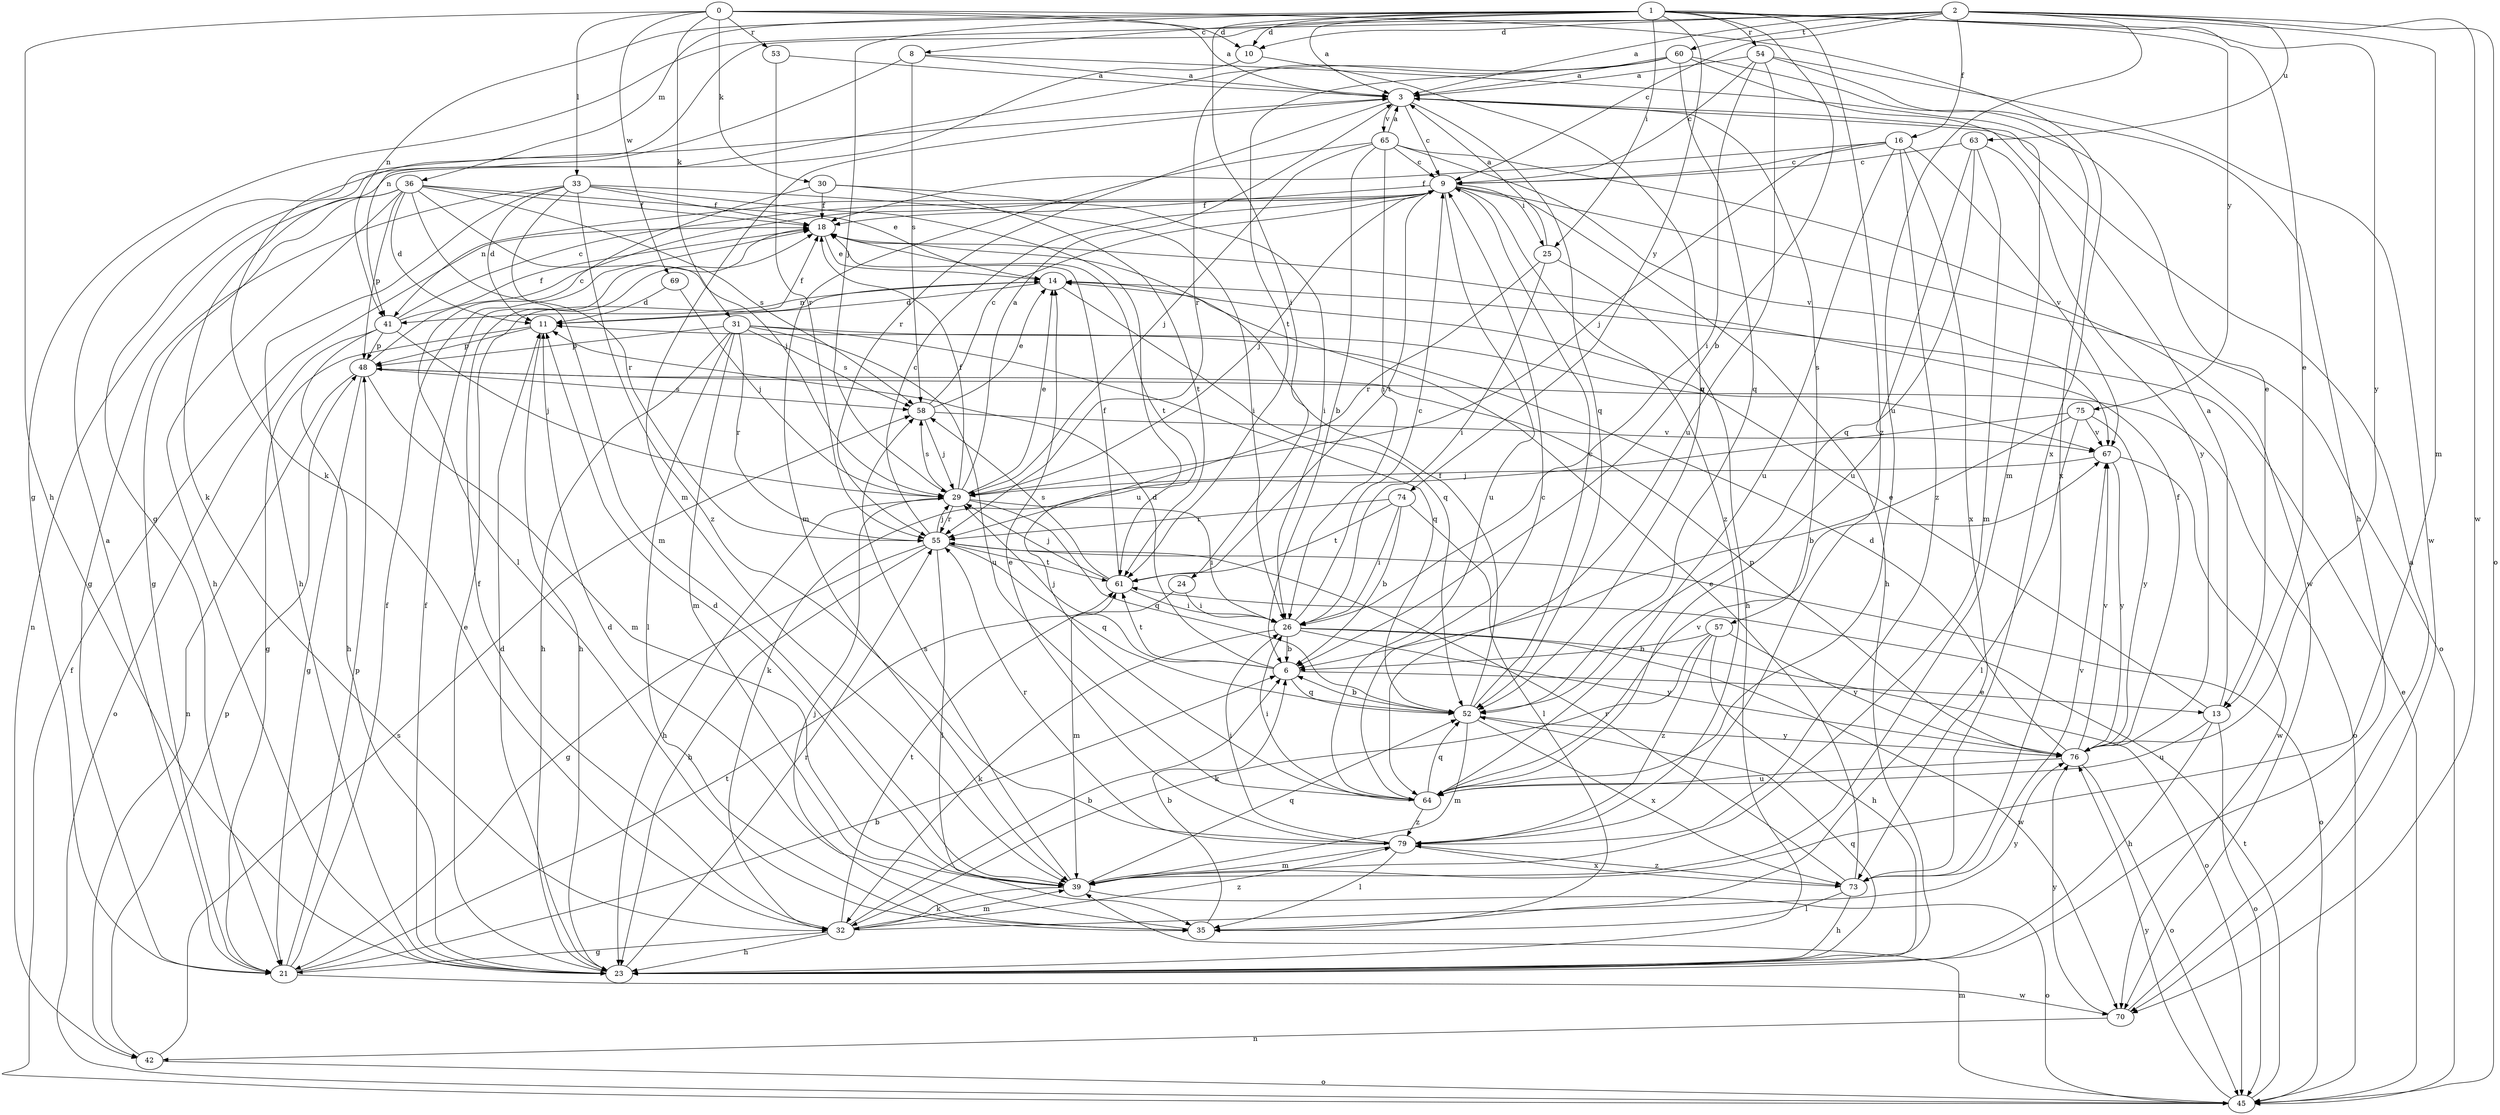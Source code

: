strict digraph  {
0;
1;
2;
3;
6;
8;
9;
10;
11;
13;
14;
16;
18;
21;
23;
24;
25;
26;
29;
30;
31;
32;
33;
35;
36;
39;
41;
42;
45;
48;
52;
53;
54;
55;
57;
58;
60;
61;
63;
64;
65;
67;
69;
70;
73;
74;
75;
76;
79;
0 -> 3  [label=a];
0 -> 10  [label=d];
0 -> 23  [label=h];
0 -> 30  [label=k];
0 -> 31  [label=k];
0 -> 33  [label=l];
0 -> 53  [label=r];
0 -> 69  [label=w];
0 -> 73  [label=x];
1 -> 3  [label=a];
1 -> 6  [label=b];
1 -> 8  [label=c];
1 -> 10  [label=d];
1 -> 13  [label=e];
1 -> 24  [label=i];
1 -> 25  [label=i];
1 -> 29  [label=j];
1 -> 36  [label=m];
1 -> 41  [label=n];
1 -> 54  [label=r];
1 -> 74  [label=y];
1 -> 75  [label=y];
1 -> 76  [label=y];
1 -> 79  [label=z];
2 -> 3  [label=a];
2 -> 9  [label=c];
2 -> 10  [label=d];
2 -> 16  [label=f];
2 -> 21  [label=g];
2 -> 32  [label=k];
2 -> 39  [label=m];
2 -> 45  [label=o];
2 -> 60  [label=t];
2 -> 63  [label=u];
2 -> 64  [label=u];
2 -> 70  [label=w];
3 -> 9  [label=c];
3 -> 39  [label=m];
3 -> 52  [label=q];
3 -> 55  [label=r];
3 -> 57  [label=s];
3 -> 65  [label=v];
6 -> 11  [label=d];
6 -> 13  [label=e];
6 -> 29  [label=j];
6 -> 52  [label=q];
6 -> 61  [label=t];
8 -> 3  [label=a];
8 -> 13  [label=e];
8 -> 41  [label=n];
8 -> 58  [label=s];
9 -> 18  [label=f];
9 -> 23  [label=h];
9 -> 25  [label=i];
9 -> 29  [label=j];
9 -> 41  [label=n];
9 -> 45  [label=o];
9 -> 61  [label=t];
9 -> 64  [label=u];
9 -> 79  [label=z];
10 -> 32  [label=k];
10 -> 52  [label=q];
11 -> 18  [label=f];
11 -> 21  [label=g];
11 -> 23  [label=h];
11 -> 48  [label=p];
13 -> 3  [label=a];
13 -> 14  [label=e];
13 -> 23  [label=h];
13 -> 45  [label=o];
13 -> 64  [label=u];
14 -> 11  [label=d];
14 -> 41  [label=n];
14 -> 52  [label=q];
16 -> 9  [label=c];
16 -> 18  [label=f];
16 -> 29  [label=j];
16 -> 64  [label=u];
16 -> 67  [label=v];
16 -> 73  [label=x];
16 -> 79  [label=z];
18 -> 14  [label=e];
18 -> 61  [label=t];
21 -> 3  [label=a];
21 -> 6  [label=b];
21 -> 18  [label=f];
21 -> 48  [label=p];
21 -> 61  [label=t];
21 -> 70  [label=w];
23 -> 11  [label=d];
23 -> 14  [label=e];
23 -> 18  [label=f];
23 -> 52  [label=q];
23 -> 55  [label=r];
24 -> 26  [label=i];
24 -> 39  [label=m];
25 -> 3  [label=a];
25 -> 23  [label=h];
25 -> 26  [label=i];
25 -> 55  [label=r];
26 -> 6  [label=b];
26 -> 9  [label=c];
26 -> 32  [label=k];
26 -> 45  [label=o];
26 -> 70  [label=w];
26 -> 76  [label=y];
29 -> 3  [label=a];
29 -> 14  [label=e];
29 -> 18  [label=f];
29 -> 23  [label=h];
29 -> 26  [label=i];
29 -> 52  [label=q];
29 -> 55  [label=r];
29 -> 58  [label=s];
30 -> 18  [label=f];
30 -> 26  [label=i];
30 -> 35  [label=l];
30 -> 61  [label=t];
31 -> 23  [label=h];
31 -> 35  [label=l];
31 -> 39  [label=m];
31 -> 48  [label=p];
31 -> 52  [label=q];
31 -> 55  [label=r];
31 -> 58  [label=s];
31 -> 64  [label=u];
31 -> 67  [label=v];
32 -> 6  [label=b];
32 -> 18  [label=f];
32 -> 21  [label=g];
32 -> 23  [label=h];
32 -> 39  [label=m];
32 -> 61  [label=t];
32 -> 76  [label=y];
32 -> 79  [label=z];
33 -> 11  [label=d];
33 -> 18  [label=f];
33 -> 21  [label=g];
33 -> 23  [label=h];
33 -> 26  [label=i];
33 -> 39  [label=m];
33 -> 64  [label=u];
33 -> 79  [label=z];
35 -> 6  [label=b];
35 -> 11  [label=d];
35 -> 29  [label=j];
36 -> 11  [label=d];
36 -> 14  [label=e];
36 -> 18  [label=f];
36 -> 21  [label=g];
36 -> 23  [label=h];
36 -> 29  [label=j];
36 -> 42  [label=n];
36 -> 48  [label=p];
36 -> 55  [label=r];
36 -> 58  [label=s];
39 -> 11  [label=d];
39 -> 32  [label=k];
39 -> 45  [label=o];
39 -> 52  [label=q];
39 -> 58  [label=s];
41 -> 9  [label=c];
41 -> 18  [label=f];
41 -> 23  [label=h];
41 -> 29  [label=j];
41 -> 45  [label=o];
41 -> 48  [label=p];
42 -> 45  [label=o];
42 -> 48  [label=p];
42 -> 58  [label=s];
45 -> 14  [label=e];
45 -> 18  [label=f];
45 -> 39  [label=m];
45 -> 61  [label=t];
45 -> 76  [label=y];
48 -> 9  [label=c];
48 -> 21  [label=g];
48 -> 39  [label=m];
48 -> 42  [label=n];
48 -> 45  [label=o];
48 -> 58  [label=s];
52 -> 6  [label=b];
52 -> 9  [label=c];
52 -> 18  [label=f];
52 -> 39  [label=m];
52 -> 73  [label=x];
52 -> 76  [label=y];
53 -> 3  [label=a];
53 -> 55  [label=r];
54 -> 3  [label=a];
54 -> 9  [label=c];
54 -> 23  [label=h];
54 -> 26  [label=i];
54 -> 64  [label=u];
54 -> 70  [label=w];
55 -> 9  [label=c];
55 -> 21  [label=g];
55 -> 23  [label=h];
55 -> 29  [label=j];
55 -> 35  [label=l];
55 -> 45  [label=o];
55 -> 52  [label=q];
55 -> 61  [label=t];
57 -> 6  [label=b];
57 -> 23  [label=h];
57 -> 32  [label=k];
57 -> 76  [label=y];
57 -> 79  [label=z];
58 -> 9  [label=c];
58 -> 14  [label=e];
58 -> 29  [label=j];
58 -> 67  [label=v];
60 -> 3  [label=a];
60 -> 21  [label=g];
60 -> 39  [label=m];
60 -> 52  [label=q];
60 -> 55  [label=r];
60 -> 61  [label=t];
60 -> 73  [label=x];
61 -> 18  [label=f];
61 -> 26  [label=i];
61 -> 29  [label=j];
61 -> 58  [label=s];
63 -> 9  [label=c];
63 -> 39  [label=m];
63 -> 52  [label=q];
63 -> 64  [label=u];
63 -> 76  [label=y];
64 -> 9  [label=c];
64 -> 26  [label=i];
64 -> 52  [label=q];
64 -> 67  [label=v];
64 -> 79  [label=z];
65 -> 3  [label=a];
65 -> 6  [label=b];
65 -> 9  [label=c];
65 -> 26  [label=i];
65 -> 29  [label=j];
65 -> 39  [label=m];
65 -> 67  [label=v];
65 -> 70  [label=w];
67 -> 29  [label=j];
67 -> 70  [label=w];
67 -> 76  [label=y];
69 -> 11  [label=d];
69 -> 29  [label=j];
70 -> 3  [label=a];
70 -> 42  [label=n];
70 -> 76  [label=y];
73 -> 14  [label=e];
73 -> 23  [label=h];
73 -> 35  [label=l];
73 -> 55  [label=r];
73 -> 67  [label=v];
73 -> 79  [label=z];
74 -> 6  [label=b];
74 -> 26  [label=i];
74 -> 35  [label=l];
74 -> 55  [label=r];
74 -> 61  [label=t];
75 -> 6  [label=b];
75 -> 32  [label=k];
75 -> 35  [label=l];
75 -> 67  [label=v];
75 -> 76  [label=y];
76 -> 11  [label=d];
76 -> 18  [label=f];
76 -> 45  [label=o];
76 -> 48  [label=p];
76 -> 64  [label=u];
76 -> 67  [label=v];
79 -> 14  [label=e];
79 -> 26  [label=i];
79 -> 35  [label=l];
79 -> 39  [label=m];
79 -> 55  [label=r];
79 -> 73  [label=x];
}
